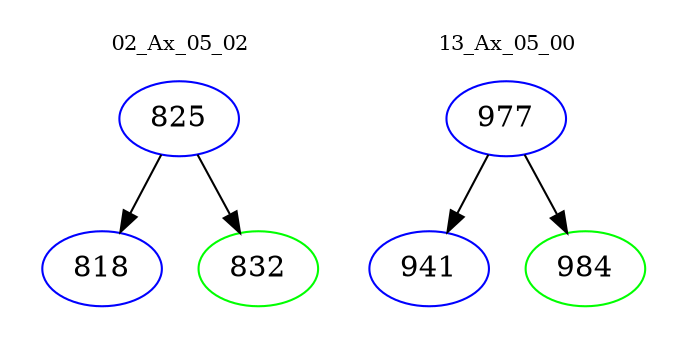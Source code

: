digraph{
subgraph cluster_0 {
color = white
label = "02_Ax_05_02";
fontsize=10;
T0_825 [label="825", color="blue"]
T0_825 -> T0_818 [color="black"]
T0_818 [label="818", color="blue"]
T0_825 -> T0_832 [color="black"]
T0_832 [label="832", color="green"]
}
subgraph cluster_1 {
color = white
label = "13_Ax_05_00";
fontsize=10;
T1_977 [label="977", color="blue"]
T1_977 -> T1_941 [color="black"]
T1_941 [label="941", color="blue"]
T1_977 -> T1_984 [color="black"]
T1_984 [label="984", color="green"]
}
}
